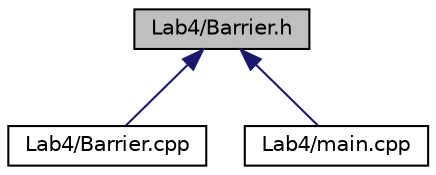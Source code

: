 digraph "Lab4/Barrier.h"
{
  edge [fontname="Helvetica",fontsize="10",labelfontname="Helvetica",labelfontsize="10"];
  node [fontname="Helvetica",fontsize="10",shape=record];
  Node1 [label="Lab4/Barrier.h",height=0.2,width=0.4,color="black", fillcolor="grey75", style="filled", fontcolor="black"];
  Node1 -> Node2 [dir="back",color="midnightblue",fontsize="10",style="solid",fontname="Helvetica"];
  Node2 [label="Lab4/Barrier.cpp",height=0.2,width=0.4,color="black", fillcolor="white", style="filled",URL="$_barrier_8cpp.html"];
  Node1 -> Node3 [dir="back",color="midnightblue",fontsize="10",style="solid",fontname="Helvetica"];
  Node3 [label="Lab4/main.cpp",height=0.2,width=0.4,color="black", fillcolor="white", style="filled",URL="$main_8cpp.html"];
}
